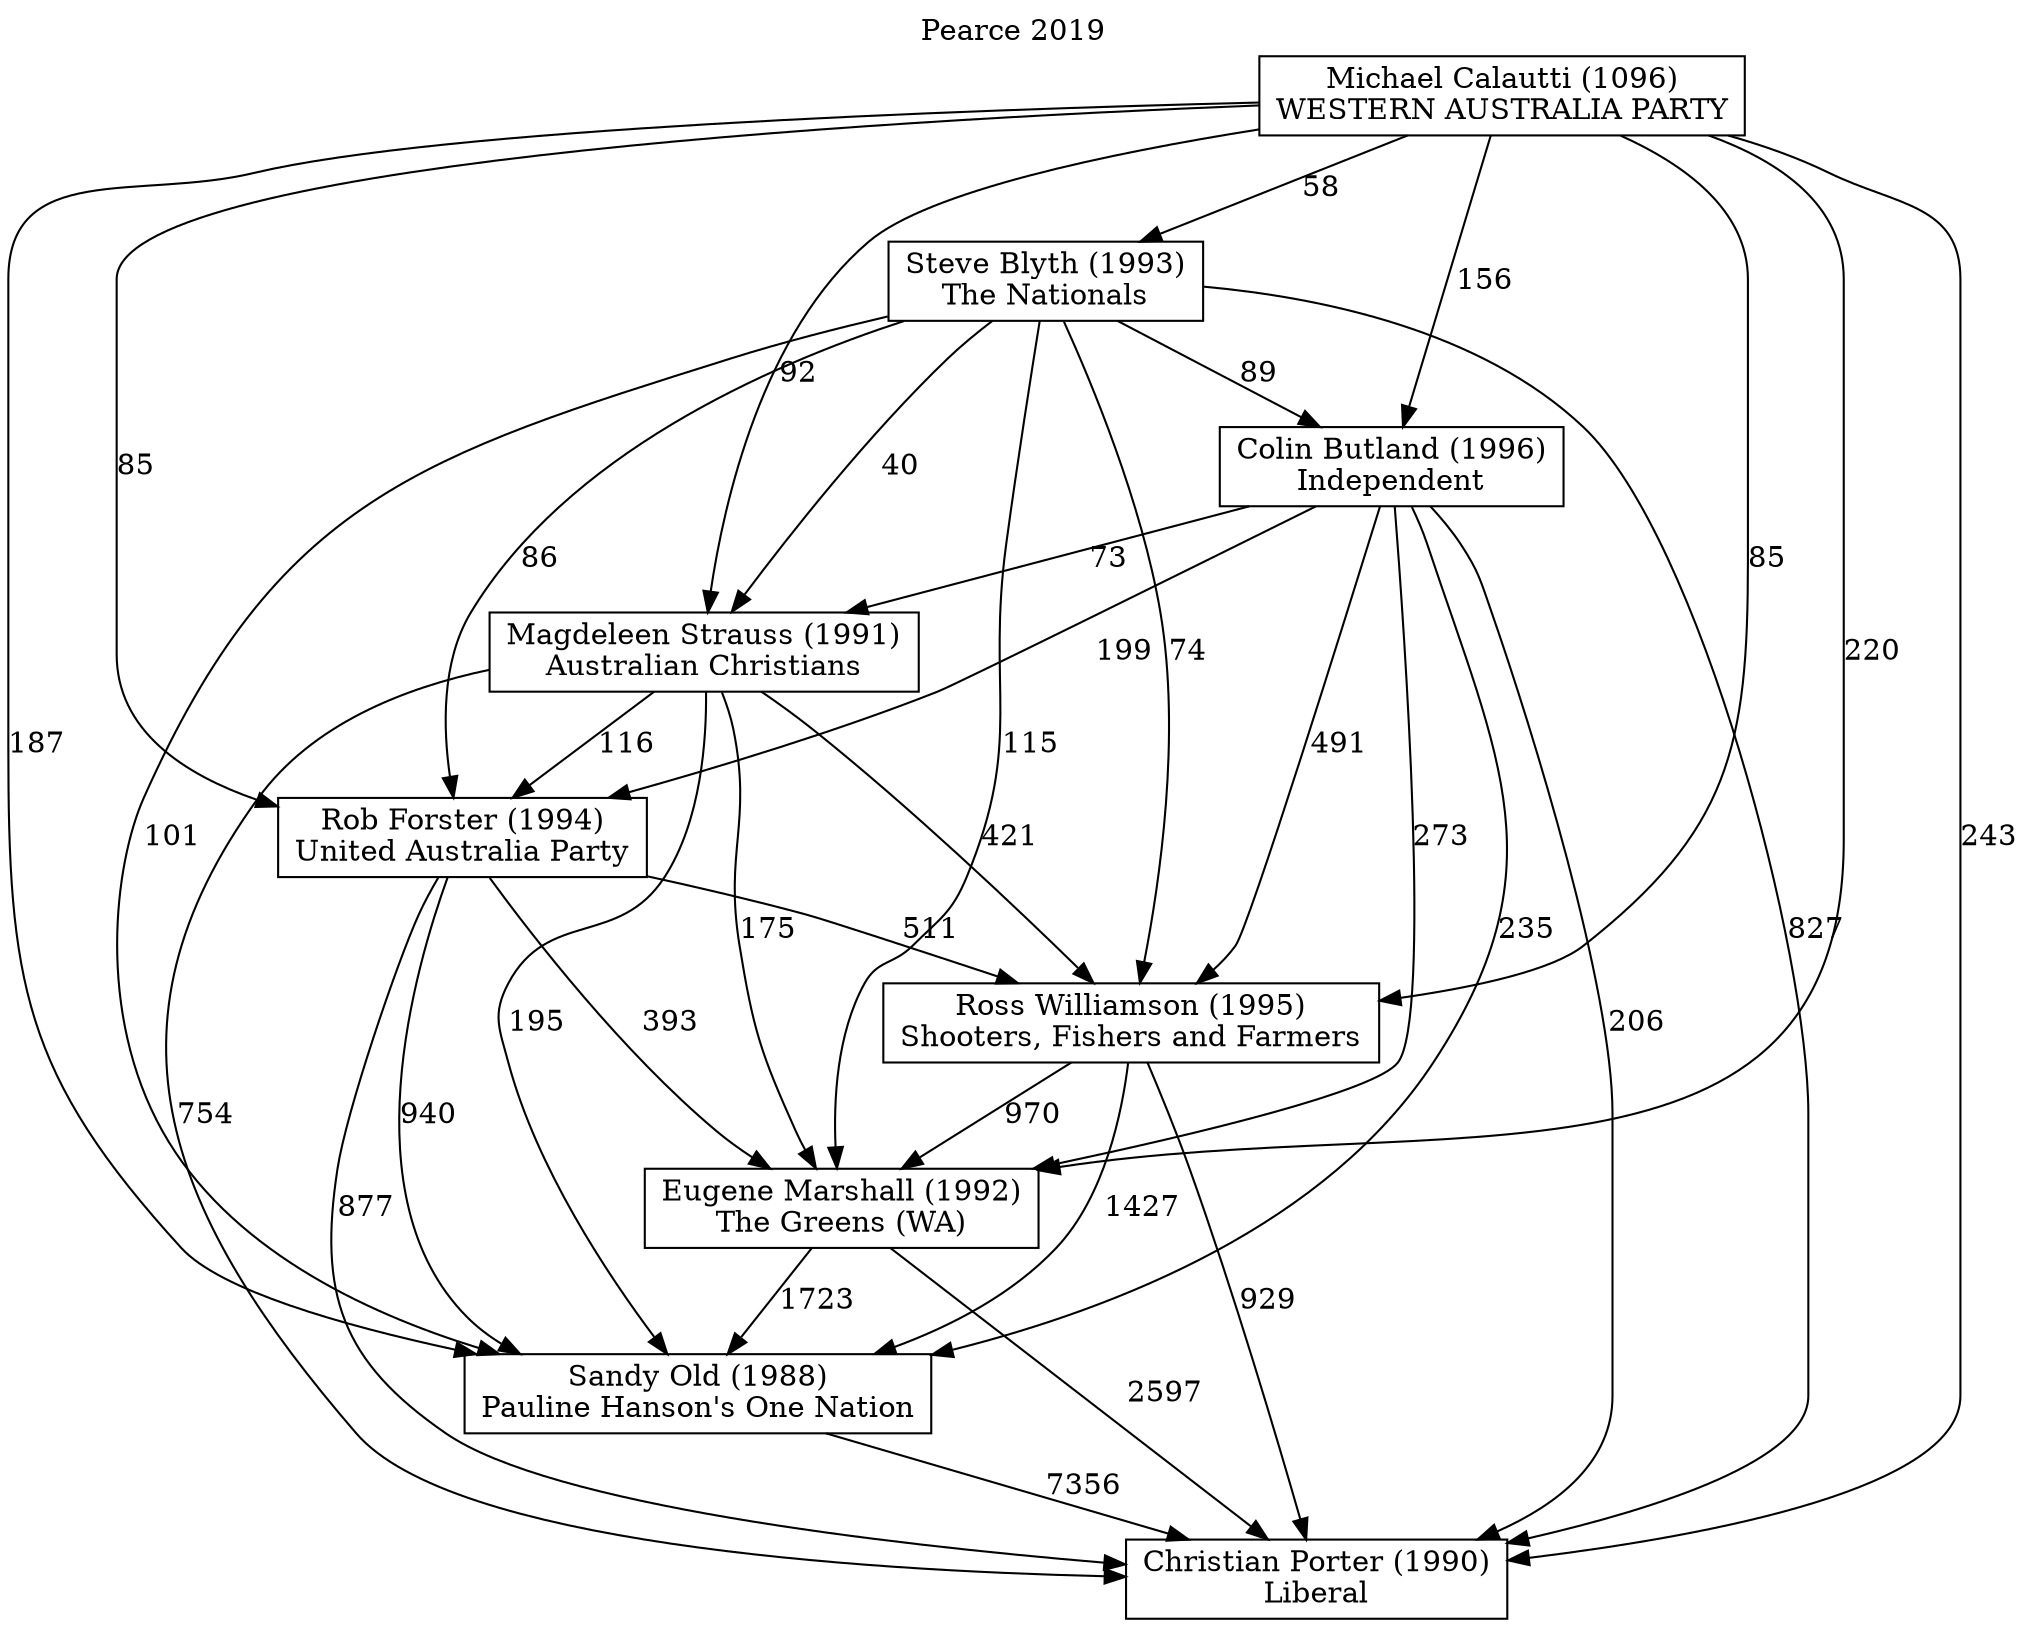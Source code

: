 // House preference flow
digraph "Christian Porter (1990)_Pearce_2019" {
	graph [label="Pearce 2019" labelloc=t mclimit=2]
	node [shape=box]
	"Christian Porter (1990)" [label="Christian Porter (1990)
Liberal"]
	"Sandy Old (1988)" [label="Sandy Old (1988)
Pauline Hanson's One Nation"]
	"Eugene Marshall (1992)" [label="Eugene Marshall (1992)
The Greens (WA)"]
	"Ross Williamson (1995)" [label="Ross Williamson (1995)
Shooters, Fishers and Farmers"]
	"Rob Forster (1994)" [label="Rob Forster (1994)
United Australia Party"]
	"Magdeleen Strauss (1991)" [label="Magdeleen Strauss (1991)
Australian Christians"]
	"Colin Butland (1996)" [label="Colin Butland (1996)
Independent"]
	"Steve Blyth (1993)" [label="Steve Blyth (1993)
The Nationals"]
	"Michael Calautti (1096)" [label="Michael Calautti (1096)
WESTERN AUSTRALIA PARTY"]
	"Sandy Old (1988)" -> "Christian Porter (1990)" [label=7356]
	"Eugene Marshall (1992)" -> "Sandy Old (1988)" [label=1723]
	"Ross Williamson (1995)" -> "Eugene Marshall (1992)" [label=970]
	"Rob Forster (1994)" -> "Ross Williamson (1995)" [label=511]
	"Magdeleen Strauss (1991)" -> "Rob Forster (1994)" [label=116]
	"Colin Butland (1996)" -> "Magdeleen Strauss (1991)" [label=73]
	"Steve Blyth (1993)" -> "Colin Butland (1996)" [label=89]
	"Michael Calautti (1096)" -> "Steve Blyth (1993)" [label=58]
	"Eugene Marshall (1992)" -> "Christian Porter (1990)" [label=2597]
	"Ross Williamson (1995)" -> "Christian Porter (1990)" [label=929]
	"Rob Forster (1994)" -> "Christian Porter (1990)" [label=877]
	"Magdeleen Strauss (1991)" -> "Christian Porter (1990)" [label=754]
	"Colin Butland (1996)" -> "Christian Porter (1990)" [label=206]
	"Steve Blyth (1993)" -> "Christian Porter (1990)" [label=827]
	"Michael Calautti (1096)" -> "Christian Porter (1990)" [label=243]
	"Michael Calautti (1096)" -> "Colin Butland (1996)" [label=156]
	"Steve Blyth (1993)" -> "Magdeleen Strauss (1991)" [label=40]
	"Michael Calautti (1096)" -> "Magdeleen Strauss (1991)" [label=92]
	"Colin Butland (1996)" -> "Rob Forster (1994)" [label=199]
	"Steve Blyth (1993)" -> "Rob Forster (1994)" [label=86]
	"Michael Calautti (1096)" -> "Rob Forster (1994)" [label=85]
	"Magdeleen Strauss (1991)" -> "Ross Williamson (1995)" [label=421]
	"Colin Butland (1996)" -> "Ross Williamson (1995)" [label=491]
	"Steve Blyth (1993)" -> "Ross Williamson (1995)" [label=74]
	"Michael Calautti (1096)" -> "Ross Williamson (1995)" [label=85]
	"Rob Forster (1994)" -> "Eugene Marshall (1992)" [label=393]
	"Magdeleen Strauss (1991)" -> "Eugene Marshall (1992)" [label=175]
	"Colin Butland (1996)" -> "Eugene Marshall (1992)" [label=273]
	"Steve Blyth (1993)" -> "Eugene Marshall (1992)" [label=115]
	"Michael Calautti (1096)" -> "Eugene Marshall (1992)" [label=220]
	"Ross Williamson (1995)" -> "Sandy Old (1988)" [label=1427]
	"Rob Forster (1994)" -> "Sandy Old (1988)" [label=940]
	"Magdeleen Strauss (1991)" -> "Sandy Old (1988)" [label=195]
	"Colin Butland (1996)" -> "Sandy Old (1988)" [label=235]
	"Steve Blyth (1993)" -> "Sandy Old (1988)" [label=101]
	"Michael Calautti (1096)" -> "Sandy Old (1988)" [label=187]
}
